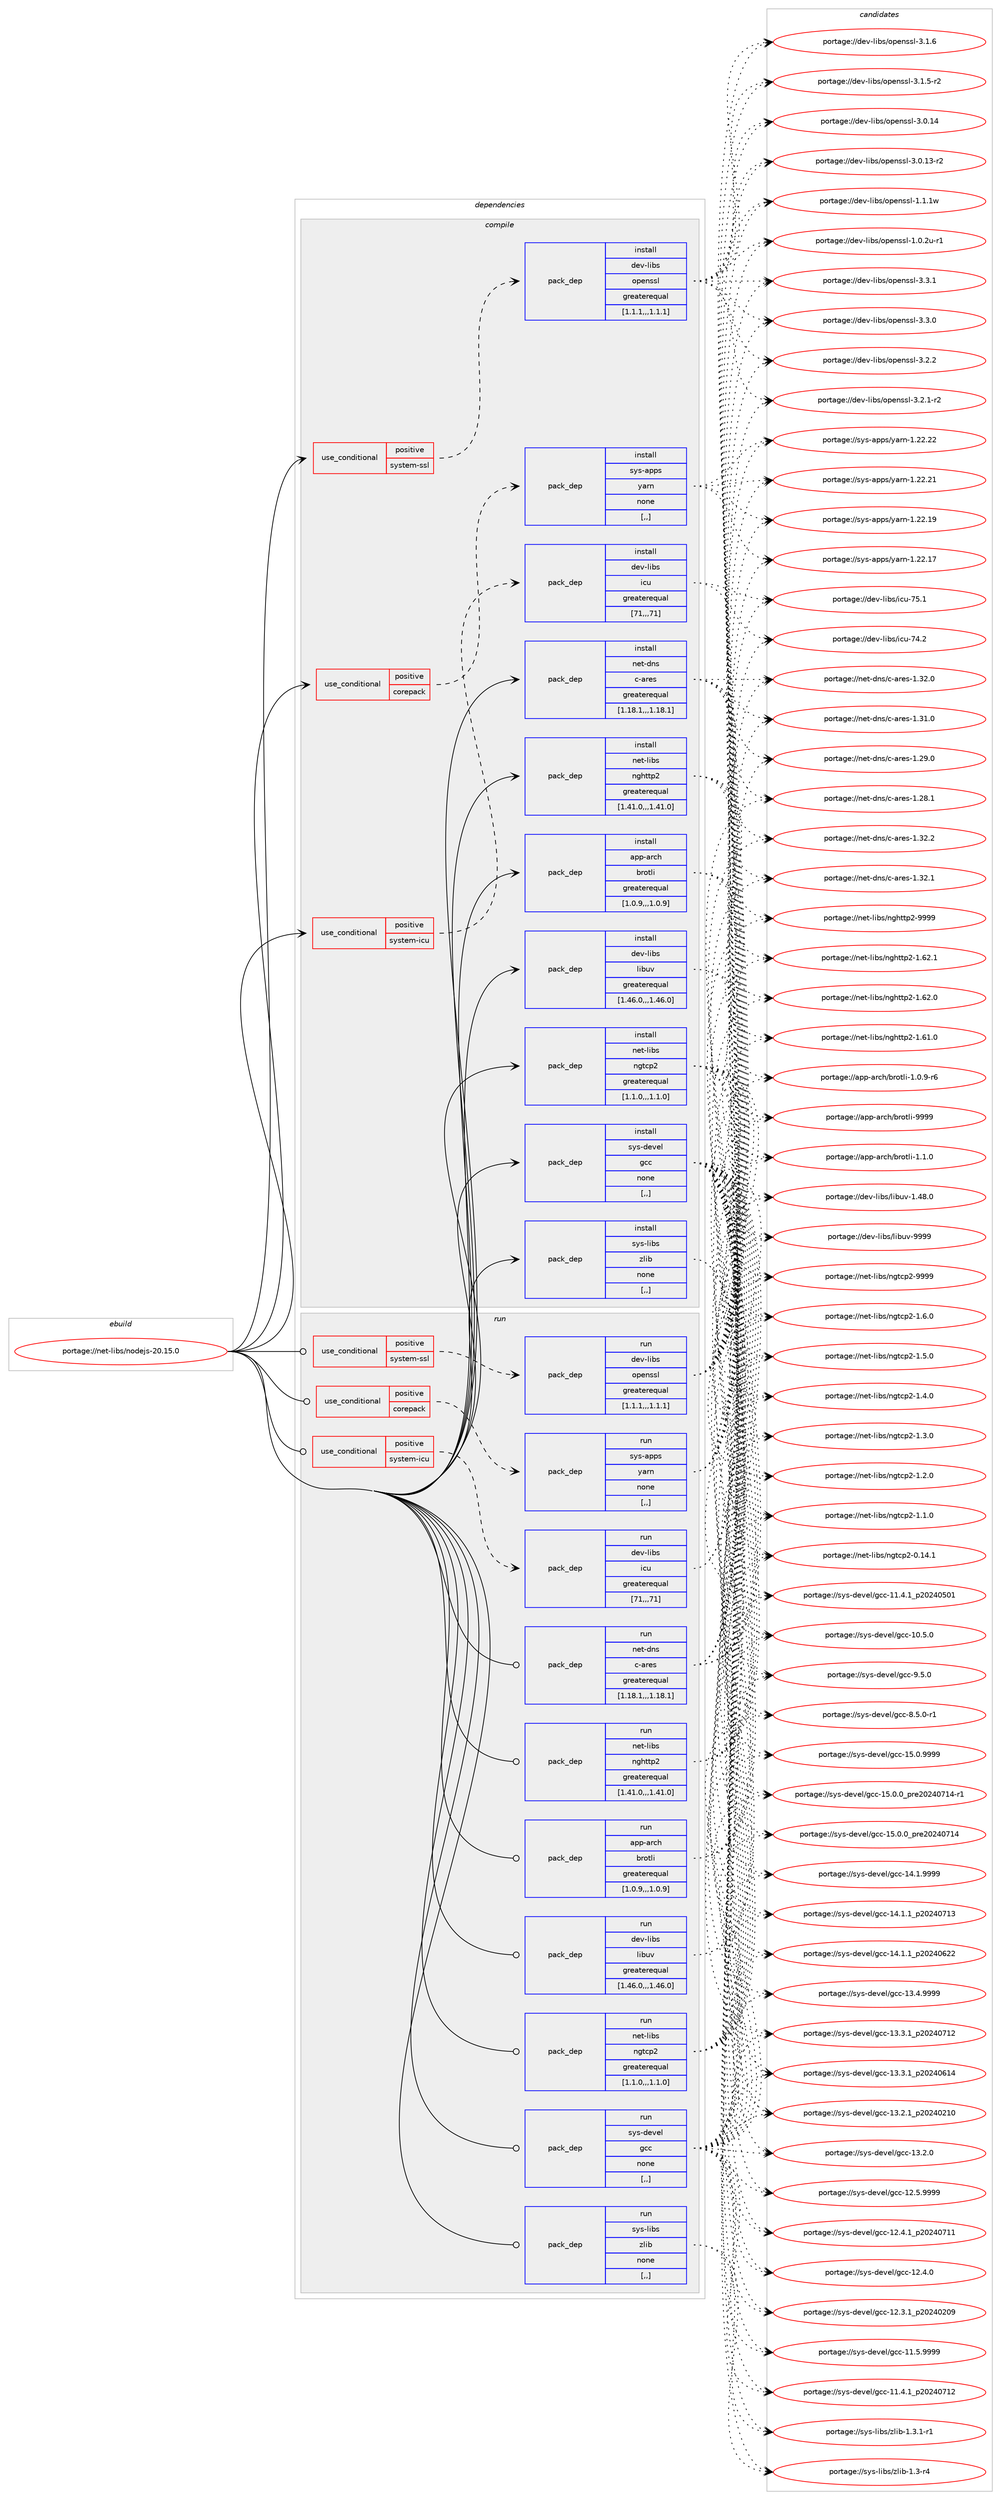 digraph prolog {

# *************
# Graph options
# *************

newrank=true;
concentrate=true;
compound=true;
graph [rankdir=LR,fontname=Helvetica,fontsize=10,ranksep=1.5];#, ranksep=2.5, nodesep=0.2];
edge  [arrowhead=vee];
node  [fontname=Helvetica,fontsize=10];

# **********
# The ebuild
# **********

subgraph cluster_leftcol {
color=gray;
label=<<i>ebuild</i>>;
id [label="portage://net-libs/nodejs-20.15.0", color=red, width=4, href="../net-libs/nodejs-20.15.0.svg"];
}

# ****************
# The dependencies
# ****************

subgraph cluster_midcol {
color=gray;
label=<<i>dependencies</i>>;
subgraph cluster_compile {
fillcolor="#eeeeee";
style=filled;
label=<<i>compile</i>>;
subgraph cond93928 {
dependency359744 [label=<<TABLE BORDER="0" CELLBORDER="1" CELLSPACING="0" CELLPADDING="4"><TR><TD ROWSPAN="3" CELLPADDING="10">use_conditional</TD></TR><TR><TD>positive</TD></TR><TR><TD>corepack</TD></TR></TABLE>>, shape=none, color=red];
subgraph pack263141 {
dependency359745 [label=<<TABLE BORDER="0" CELLBORDER="1" CELLSPACING="0" CELLPADDING="4" WIDTH="220"><TR><TD ROWSPAN="6" CELLPADDING="30">pack_dep</TD></TR><TR><TD WIDTH="110">install</TD></TR><TR><TD>sys-apps</TD></TR><TR><TD>yarn</TD></TR><TR><TD>none</TD></TR><TR><TD>[,,]</TD></TR></TABLE>>, shape=none, color=blue];
}
dependency359744:e -> dependency359745:w [weight=20,style="dashed",arrowhead="vee"];
}
id:e -> dependency359744:w [weight=20,style="solid",arrowhead="vee"];
subgraph cond93929 {
dependency359746 [label=<<TABLE BORDER="0" CELLBORDER="1" CELLSPACING="0" CELLPADDING="4"><TR><TD ROWSPAN="3" CELLPADDING="10">use_conditional</TD></TR><TR><TD>positive</TD></TR><TR><TD>system-icu</TD></TR></TABLE>>, shape=none, color=red];
subgraph pack263142 {
dependency359747 [label=<<TABLE BORDER="0" CELLBORDER="1" CELLSPACING="0" CELLPADDING="4" WIDTH="220"><TR><TD ROWSPAN="6" CELLPADDING="30">pack_dep</TD></TR><TR><TD WIDTH="110">install</TD></TR><TR><TD>dev-libs</TD></TR><TR><TD>icu</TD></TR><TR><TD>greaterequal</TD></TR><TR><TD>[71,,,71]</TD></TR></TABLE>>, shape=none, color=blue];
}
dependency359746:e -> dependency359747:w [weight=20,style="dashed",arrowhead="vee"];
}
id:e -> dependency359746:w [weight=20,style="solid",arrowhead="vee"];
subgraph cond93930 {
dependency359748 [label=<<TABLE BORDER="0" CELLBORDER="1" CELLSPACING="0" CELLPADDING="4"><TR><TD ROWSPAN="3" CELLPADDING="10">use_conditional</TD></TR><TR><TD>positive</TD></TR><TR><TD>system-ssl</TD></TR></TABLE>>, shape=none, color=red];
subgraph pack263143 {
dependency359749 [label=<<TABLE BORDER="0" CELLBORDER="1" CELLSPACING="0" CELLPADDING="4" WIDTH="220"><TR><TD ROWSPAN="6" CELLPADDING="30">pack_dep</TD></TR><TR><TD WIDTH="110">install</TD></TR><TR><TD>dev-libs</TD></TR><TR><TD>openssl</TD></TR><TR><TD>greaterequal</TD></TR><TR><TD>[1.1.1,,,1.1.1]</TD></TR></TABLE>>, shape=none, color=blue];
}
dependency359748:e -> dependency359749:w [weight=20,style="dashed",arrowhead="vee"];
}
id:e -> dependency359748:w [weight=20,style="solid",arrowhead="vee"];
subgraph pack263144 {
dependency359750 [label=<<TABLE BORDER="0" CELLBORDER="1" CELLSPACING="0" CELLPADDING="4" WIDTH="220"><TR><TD ROWSPAN="6" CELLPADDING="30">pack_dep</TD></TR><TR><TD WIDTH="110">install</TD></TR><TR><TD>app-arch</TD></TR><TR><TD>brotli</TD></TR><TR><TD>greaterequal</TD></TR><TR><TD>[1.0.9,,,1.0.9]</TD></TR></TABLE>>, shape=none, color=blue];
}
id:e -> dependency359750:w [weight=20,style="solid",arrowhead="vee"];
subgraph pack263145 {
dependency359751 [label=<<TABLE BORDER="0" CELLBORDER="1" CELLSPACING="0" CELLPADDING="4" WIDTH="220"><TR><TD ROWSPAN="6" CELLPADDING="30">pack_dep</TD></TR><TR><TD WIDTH="110">install</TD></TR><TR><TD>dev-libs</TD></TR><TR><TD>libuv</TD></TR><TR><TD>greaterequal</TD></TR><TR><TD>[1.46.0,,,1.46.0]</TD></TR></TABLE>>, shape=none, color=blue];
}
id:e -> dependency359751:w [weight=20,style="solid",arrowhead="vee"];
subgraph pack263146 {
dependency359752 [label=<<TABLE BORDER="0" CELLBORDER="1" CELLSPACING="0" CELLPADDING="4" WIDTH="220"><TR><TD ROWSPAN="6" CELLPADDING="30">pack_dep</TD></TR><TR><TD WIDTH="110">install</TD></TR><TR><TD>net-dns</TD></TR><TR><TD>c-ares</TD></TR><TR><TD>greaterequal</TD></TR><TR><TD>[1.18.1,,,1.18.1]</TD></TR></TABLE>>, shape=none, color=blue];
}
id:e -> dependency359752:w [weight=20,style="solid",arrowhead="vee"];
subgraph pack263147 {
dependency359753 [label=<<TABLE BORDER="0" CELLBORDER="1" CELLSPACING="0" CELLPADDING="4" WIDTH="220"><TR><TD ROWSPAN="6" CELLPADDING="30">pack_dep</TD></TR><TR><TD WIDTH="110">install</TD></TR><TR><TD>net-libs</TD></TR><TR><TD>nghttp2</TD></TR><TR><TD>greaterequal</TD></TR><TR><TD>[1.41.0,,,1.41.0]</TD></TR></TABLE>>, shape=none, color=blue];
}
id:e -> dependency359753:w [weight=20,style="solid",arrowhead="vee"];
subgraph pack263148 {
dependency359754 [label=<<TABLE BORDER="0" CELLBORDER="1" CELLSPACING="0" CELLPADDING="4" WIDTH="220"><TR><TD ROWSPAN="6" CELLPADDING="30">pack_dep</TD></TR><TR><TD WIDTH="110">install</TD></TR><TR><TD>net-libs</TD></TR><TR><TD>ngtcp2</TD></TR><TR><TD>greaterequal</TD></TR><TR><TD>[1.1.0,,,1.1.0]</TD></TR></TABLE>>, shape=none, color=blue];
}
id:e -> dependency359754:w [weight=20,style="solid",arrowhead="vee"];
subgraph pack263149 {
dependency359755 [label=<<TABLE BORDER="0" CELLBORDER="1" CELLSPACING="0" CELLPADDING="4" WIDTH="220"><TR><TD ROWSPAN="6" CELLPADDING="30">pack_dep</TD></TR><TR><TD WIDTH="110">install</TD></TR><TR><TD>sys-devel</TD></TR><TR><TD>gcc</TD></TR><TR><TD>none</TD></TR><TR><TD>[,,]</TD></TR></TABLE>>, shape=none, color=blue];
}
id:e -> dependency359755:w [weight=20,style="solid",arrowhead="vee"];
subgraph pack263150 {
dependency359756 [label=<<TABLE BORDER="0" CELLBORDER="1" CELLSPACING="0" CELLPADDING="4" WIDTH="220"><TR><TD ROWSPAN="6" CELLPADDING="30">pack_dep</TD></TR><TR><TD WIDTH="110">install</TD></TR><TR><TD>sys-libs</TD></TR><TR><TD>zlib</TD></TR><TR><TD>none</TD></TR><TR><TD>[,,]</TD></TR></TABLE>>, shape=none, color=blue];
}
id:e -> dependency359756:w [weight=20,style="solid",arrowhead="vee"];
}
subgraph cluster_compileandrun {
fillcolor="#eeeeee";
style=filled;
label=<<i>compile and run</i>>;
}
subgraph cluster_run {
fillcolor="#eeeeee";
style=filled;
label=<<i>run</i>>;
subgraph cond93931 {
dependency359757 [label=<<TABLE BORDER="0" CELLBORDER="1" CELLSPACING="0" CELLPADDING="4"><TR><TD ROWSPAN="3" CELLPADDING="10">use_conditional</TD></TR><TR><TD>positive</TD></TR><TR><TD>corepack</TD></TR></TABLE>>, shape=none, color=red];
subgraph pack263151 {
dependency359758 [label=<<TABLE BORDER="0" CELLBORDER="1" CELLSPACING="0" CELLPADDING="4" WIDTH="220"><TR><TD ROWSPAN="6" CELLPADDING="30">pack_dep</TD></TR><TR><TD WIDTH="110">run</TD></TR><TR><TD>sys-apps</TD></TR><TR><TD>yarn</TD></TR><TR><TD>none</TD></TR><TR><TD>[,,]</TD></TR></TABLE>>, shape=none, color=blue];
}
dependency359757:e -> dependency359758:w [weight=20,style="dashed",arrowhead="vee"];
}
id:e -> dependency359757:w [weight=20,style="solid",arrowhead="odot"];
subgraph cond93932 {
dependency359759 [label=<<TABLE BORDER="0" CELLBORDER="1" CELLSPACING="0" CELLPADDING="4"><TR><TD ROWSPAN="3" CELLPADDING="10">use_conditional</TD></TR><TR><TD>positive</TD></TR><TR><TD>system-icu</TD></TR></TABLE>>, shape=none, color=red];
subgraph pack263152 {
dependency359760 [label=<<TABLE BORDER="0" CELLBORDER="1" CELLSPACING="0" CELLPADDING="4" WIDTH="220"><TR><TD ROWSPAN="6" CELLPADDING="30">pack_dep</TD></TR><TR><TD WIDTH="110">run</TD></TR><TR><TD>dev-libs</TD></TR><TR><TD>icu</TD></TR><TR><TD>greaterequal</TD></TR><TR><TD>[71,,,71]</TD></TR></TABLE>>, shape=none, color=blue];
}
dependency359759:e -> dependency359760:w [weight=20,style="dashed",arrowhead="vee"];
}
id:e -> dependency359759:w [weight=20,style="solid",arrowhead="odot"];
subgraph cond93933 {
dependency359761 [label=<<TABLE BORDER="0" CELLBORDER="1" CELLSPACING="0" CELLPADDING="4"><TR><TD ROWSPAN="3" CELLPADDING="10">use_conditional</TD></TR><TR><TD>positive</TD></TR><TR><TD>system-ssl</TD></TR></TABLE>>, shape=none, color=red];
subgraph pack263153 {
dependency359762 [label=<<TABLE BORDER="0" CELLBORDER="1" CELLSPACING="0" CELLPADDING="4" WIDTH="220"><TR><TD ROWSPAN="6" CELLPADDING="30">pack_dep</TD></TR><TR><TD WIDTH="110">run</TD></TR><TR><TD>dev-libs</TD></TR><TR><TD>openssl</TD></TR><TR><TD>greaterequal</TD></TR><TR><TD>[1.1.1,,,1.1.1]</TD></TR></TABLE>>, shape=none, color=blue];
}
dependency359761:e -> dependency359762:w [weight=20,style="dashed",arrowhead="vee"];
}
id:e -> dependency359761:w [weight=20,style="solid",arrowhead="odot"];
subgraph pack263154 {
dependency359763 [label=<<TABLE BORDER="0" CELLBORDER="1" CELLSPACING="0" CELLPADDING="4" WIDTH="220"><TR><TD ROWSPAN="6" CELLPADDING="30">pack_dep</TD></TR><TR><TD WIDTH="110">run</TD></TR><TR><TD>app-arch</TD></TR><TR><TD>brotli</TD></TR><TR><TD>greaterequal</TD></TR><TR><TD>[1.0.9,,,1.0.9]</TD></TR></TABLE>>, shape=none, color=blue];
}
id:e -> dependency359763:w [weight=20,style="solid",arrowhead="odot"];
subgraph pack263155 {
dependency359764 [label=<<TABLE BORDER="0" CELLBORDER="1" CELLSPACING="0" CELLPADDING="4" WIDTH="220"><TR><TD ROWSPAN="6" CELLPADDING="30">pack_dep</TD></TR><TR><TD WIDTH="110">run</TD></TR><TR><TD>dev-libs</TD></TR><TR><TD>libuv</TD></TR><TR><TD>greaterequal</TD></TR><TR><TD>[1.46.0,,,1.46.0]</TD></TR></TABLE>>, shape=none, color=blue];
}
id:e -> dependency359764:w [weight=20,style="solid",arrowhead="odot"];
subgraph pack263156 {
dependency359765 [label=<<TABLE BORDER="0" CELLBORDER="1" CELLSPACING="0" CELLPADDING="4" WIDTH="220"><TR><TD ROWSPAN="6" CELLPADDING="30">pack_dep</TD></TR><TR><TD WIDTH="110">run</TD></TR><TR><TD>net-dns</TD></TR><TR><TD>c-ares</TD></TR><TR><TD>greaterequal</TD></TR><TR><TD>[1.18.1,,,1.18.1]</TD></TR></TABLE>>, shape=none, color=blue];
}
id:e -> dependency359765:w [weight=20,style="solid",arrowhead="odot"];
subgraph pack263157 {
dependency359766 [label=<<TABLE BORDER="0" CELLBORDER="1" CELLSPACING="0" CELLPADDING="4" WIDTH="220"><TR><TD ROWSPAN="6" CELLPADDING="30">pack_dep</TD></TR><TR><TD WIDTH="110">run</TD></TR><TR><TD>net-libs</TD></TR><TR><TD>nghttp2</TD></TR><TR><TD>greaterequal</TD></TR><TR><TD>[1.41.0,,,1.41.0]</TD></TR></TABLE>>, shape=none, color=blue];
}
id:e -> dependency359766:w [weight=20,style="solid",arrowhead="odot"];
subgraph pack263158 {
dependency359767 [label=<<TABLE BORDER="0" CELLBORDER="1" CELLSPACING="0" CELLPADDING="4" WIDTH="220"><TR><TD ROWSPAN="6" CELLPADDING="30">pack_dep</TD></TR><TR><TD WIDTH="110">run</TD></TR><TR><TD>net-libs</TD></TR><TR><TD>ngtcp2</TD></TR><TR><TD>greaterequal</TD></TR><TR><TD>[1.1.0,,,1.1.0]</TD></TR></TABLE>>, shape=none, color=blue];
}
id:e -> dependency359767:w [weight=20,style="solid",arrowhead="odot"];
subgraph pack263159 {
dependency359768 [label=<<TABLE BORDER="0" CELLBORDER="1" CELLSPACING="0" CELLPADDING="4" WIDTH="220"><TR><TD ROWSPAN="6" CELLPADDING="30">pack_dep</TD></TR><TR><TD WIDTH="110">run</TD></TR><TR><TD>sys-devel</TD></TR><TR><TD>gcc</TD></TR><TR><TD>none</TD></TR><TR><TD>[,,]</TD></TR></TABLE>>, shape=none, color=blue];
}
id:e -> dependency359768:w [weight=20,style="solid",arrowhead="odot"];
subgraph pack263160 {
dependency359769 [label=<<TABLE BORDER="0" CELLBORDER="1" CELLSPACING="0" CELLPADDING="4" WIDTH="220"><TR><TD ROWSPAN="6" CELLPADDING="30">pack_dep</TD></TR><TR><TD WIDTH="110">run</TD></TR><TR><TD>sys-libs</TD></TR><TR><TD>zlib</TD></TR><TR><TD>none</TD></TR><TR><TD>[,,]</TD></TR></TABLE>>, shape=none, color=blue];
}
id:e -> dependency359769:w [weight=20,style="solid",arrowhead="odot"];
}
}

# **************
# The candidates
# **************

subgraph cluster_choices {
rank=same;
color=gray;
label=<<i>candidates</i>>;

subgraph choice263141 {
color=black;
nodesep=1;
choice115121115459711211211547121971141104549465050465050 [label="portage://sys-apps/yarn-1.22.22", color=red, width=4,href="../sys-apps/yarn-1.22.22.svg"];
choice115121115459711211211547121971141104549465050465049 [label="portage://sys-apps/yarn-1.22.21", color=red, width=4,href="../sys-apps/yarn-1.22.21.svg"];
choice115121115459711211211547121971141104549465050464957 [label="portage://sys-apps/yarn-1.22.19", color=red, width=4,href="../sys-apps/yarn-1.22.19.svg"];
choice115121115459711211211547121971141104549465050464955 [label="portage://sys-apps/yarn-1.22.17", color=red, width=4,href="../sys-apps/yarn-1.22.17.svg"];
dependency359745:e -> choice115121115459711211211547121971141104549465050465050:w [style=dotted,weight="100"];
dependency359745:e -> choice115121115459711211211547121971141104549465050465049:w [style=dotted,weight="100"];
dependency359745:e -> choice115121115459711211211547121971141104549465050464957:w [style=dotted,weight="100"];
dependency359745:e -> choice115121115459711211211547121971141104549465050464955:w [style=dotted,weight="100"];
}
subgraph choice263142 {
color=black;
nodesep=1;
choice100101118451081059811547105991174555534649 [label="portage://dev-libs/icu-75.1", color=red, width=4,href="../dev-libs/icu-75.1.svg"];
choice100101118451081059811547105991174555524650 [label="portage://dev-libs/icu-74.2", color=red, width=4,href="../dev-libs/icu-74.2.svg"];
dependency359747:e -> choice100101118451081059811547105991174555534649:w [style=dotted,weight="100"];
dependency359747:e -> choice100101118451081059811547105991174555524650:w [style=dotted,weight="100"];
}
subgraph choice263143 {
color=black;
nodesep=1;
choice100101118451081059811547111112101110115115108455146514649 [label="portage://dev-libs/openssl-3.3.1", color=red, width=4,href="../dev-libs/openssl-3.3.1.svg"];
choice100101118451081059811547111112101110115115108455146514648 [label="portage://dev-libs/openssl-3.3.0", color=red, width=4,href="../dev-libs/openssl-3.3.0.svg"];
choice100101118451081059811547111112101110115115108455146504650 [label="portage://dev-libs/openssl-3.2.2", color=red, width=4,href="../dev-libs/openssl-3.2.2.svg"];
choice1001011184510810598115471111121011101151151084551465046494511450 [label="portage://dev-libs/openssl-3.2.1-r2", color=red, width=4,href="../dev-libs/openssl-3.2.1-r2.svg"];
choice100101118451081059811547111112101110115115108455146494654 [label="portage://dev-libs/openssl-3.1.6", color=red, width=4,href="../dev-libs/openssl-3.1.6.svg"];
choice1001011184510810598115471111121011101151151084551464946534511450 [label="portage://dev-libs/openssl-3.1.5-r2", color=red, width=4,href="../dev-libs/openssl-3.1.5-r2.svg"];
choice10010111845108105981154711111210111011511510845514648464952 [label="portage://dev-libs/openssl-3.0.14", color=red, width=4,href="../dev-libs/openssl-3.0.14.svg"];
choice100101118451081059811547111112101110115115108455146484649514511450 [label="portage://dev-libs/openssl-3.0.13-r2", color=red, width=4,href="../dev-libs/openssl-3.0.13-r2.svg"];
choice100101118451081059811547111112101110115115108454946494649119 [label="portage://dev-libs/openssl-1.1.1w", color=red, width=4,href="../dev-libs/openssl-1.1.1w.svg"];
choice1001011184510810598115471111121011101151151084549464846501174511449 [label="portage://dev-libs/openssl-1.0.2u-r1", color=red, width=4,href="../dev-libs/openssl-1.0.2u-r1.svg"];
dependency359749:e -> choice100101118451081059811547111112101110115115108455146514649:w [style=dotted,weight="100"];
dependency359749:e -> choice100101118451081059811547111112101110115115108455146514648:w [style=dotted,weight="100"];
dependency359749:e -> choice100101118451081059811547111112101110115115108455146504650:w [style=dotted,weight="100"];
dependency359749:e -> choice1001011184510810598115471111121011101151151084551465046494511450:w [style=dotted,weight="100"];
dependency359749:e -> choice100101118451081059811547111112101110115115108455146494654:w [style=dotted,weight="100"];
dependency359749:e -> choice1001011184510810598115471111121011101151151084551464946534511450:w [style=dotted,weight="100"];
dependency359749:e -> choice10010111845108105981154711111210111011511510845514648464952:w [style=dotted,weight="100"];
dependency359749:e -> choice100101118451081059811547111112101110115115108455146484649514511450:w [style=dotted,weight="100"];
dependency359749:e -> choice100101118451081059811547111112101110115115108454946494649119:w [style=dotted,weight="100"];
dependency359749:e -> choice1001011184510810598115471111121011101151151084549464846501174511449:w [style=dotted,weight="100"];
}
subgraph choice263144 {
color=black;
nodesep=1;
choice9711211245971149910447981141111161081054557575757 [label="portage://app-arch/brotli-9999", color=red, width=4,href="../app-arch/brotli-9999.svg"];
choice971121124597114991044798114111116108105454946494648 [label="portage://app-arch/brotli-1.1.0", color=red, width=4,href="../app-arch/brotli-1.1.0.svg"];
choice9711211245971149910447981141111161081054549464846574511454 [label="portage://app-arch/brotli-1.0.9-r6", color=red, width=4,href="../app-arch/brotli-1.0.9-r6.svg"];
dependency359750:e -> choice9711211245971149910447981141111161081054557575757:w [style=dotted,weight="100"];
dependency359750:e -> choice971121124597114991044798114111116108105454946494648:w [style=dotted,weight="100"];
dependency359750:e -> choice9711211245971149910447981141111161081054549464846574511454:w [style=dotted,weight="100"];
}
subgraph choice263145 {
color=black;
nodesep=1;
choice100101118451081059811547108105981171184557575757 [label="portage://dev-libs/libuv-9999", color=red, width=4,href="../dev-libs/libuv-9999.svg"];
choice1001011184510810598115471081059811711845494652564648 [label="portage://dev-libs/libuv-1.48.0", color=red, width=4,href="../dev-libs/libuv-1.48.0.svg"];
dependency359751:e -> choice100101118451081059811547108105981171184557575757:w [style=dotted,weight="100"];
dependency359751:e -> choice1001011184510810598115471081059811711845494652564648:w [style=dotted,weight="100"];
}
subgraph choice263146 {
color=black;
nodesep=1;
choice110101116451001101154799459711410111545494651504650 [label="portage://net-dns/c-ares-1.32.2", color=red, width=4,href="../net-dns/c-ares-1.32.2.svg"];
choice110101116451001101154799459711410111545494651504649 [label="portage://net-dns/c-ares-1.32.1", color=red, width=4,href="../net-dns/c-ares-1.32.1.svg"];
choice110101116451001101154799459711410111545494651504648 [label="portage://net-dns/c-ares-1.32.0", color=red, width=4,href="../net-dns/c-ares-1.32.0.svg"];
choice110101116451001101154799459711410111545494651494648 [label="portage://net-dns/c-ares-1.31.0", color=red, width=4,href="../net-dns/c-ares-1.31.0.svg"];
choice110101116451001101154799459711410111545494650574648 [label="portage://net-dns/c-ares-1.29.0", color=red, width=4,href="../net-dns/c-ares-1.29.0.svg"];
choice110101116451001101154799459711410111545494650564649 [label="portage://net-dns/c-ares-1.28.1", color=red, width=4,href="../net-dns/c-ares-1.28.1.svg"];
dependency359752:e -> choice110101116451001101154799459711410111545494651504650:w [style=dotted,weight="100"];
dependency359752:e -> choice110101116451001101154799459711410111545494651504649:w [style=dotted,weight="100"];
dependency359752:e -> choice110101116451001101154799459711410111545494651504648:w [style=dotted,weight="100"];
dependency359752:e -> choice110101116451001101154799459711410111545494651494648:w [style=dotted,weight="100"];
dependency359752:e -> choice110101116451001101154799459711410111545494650574648:w [style=dotted,weight="100"];
dependency359752:e -> choice110101116451001101154799459711410111545494650564649:w [style=dotted,weight="100"];
}
subgraph choice263147 {
color=black;
nodesep=1;
choice110101116451081059811547110103104116116112504557575757 [label="portage://net-libs/nghttp2-9999", color=red, width=4,href="../net-libs/nghttp2-9999.svg"];
choice1101011164510810598115471101031041161161125045494654504649 [label="portage://net-libs/nghttp2-1.62.1", color=red, width=4,href="../net-libs/nghttp2-1.62.1.svg"];
choice1101011164510810598115471101031041161161125045494654504648 [label="portage://net-libs/nghttp2-1.62.0", color=red, width=4,href="../net-libs/nghttp2-1.62.0.svg"];
choice1101011164510810598115471101031041161161125045494654494648 [label="portage://net-libs/nghttp2-1.61.0", color=red, width=4,href="../net-libs/nghttp2-1.61.0.svg"];
dependency359753:e -> choice110101116451081059811547110103104116116112504557575757:w [style=dotted,weight="100"];
dependency359753:e -> choice1101011164510810598115471101031041161161125045494654504649:w [style=dotted,weight="100"];
dependency359753:e -> choice1101011164510810598115471101031041161161125045494654504648:w [style=dotted,weight="100"];
dependency359753:e -> choice1101011164510810598115471101031041161161125045494654494648:w [style=dotted,weight="100"];
}
subgraph choice263148 {
color=black;
nodesep=1;
choice11010111645108105981154711010311699112504557575757 [label="portage://net-libs/ngtcp2-9999", color=red, width=4,href="../net-libs/ngtcp2-9999.svg"];
choice1101011164510810598115471101031169911250454946544648 [label="portage://net-libs/ngtcp2-1.6.0", color=red, width=4,href="../net-libs/ngtcp2-1.6.0.svg"];
choice1101011164510810598115471101031169911250454946534648 [label="portage://net-libs/ngtcp2-1.5.0", color=red, width=4,href="../net-libs/ngtcp2-1.5.0.svg"];
choice1101011164510810598115471101031169911250454946524648 [label="portage://net-libs/ngtcp2-1.4.0", color=red, width=4,href="../net-libs/ngtcp2-1.4.0.svg"];
choice1101011164510810598115471101031169911250454946514648 [label="portage://net-libs/ngtcp2-1.3.0", color=red, width=4,href="../net-libs/ngtcp2-1.3.0.svg"];
choice1101011164510810598115471101031169911250454946504648 [label="portage://net-libs/ngtcp2-1.2.0", color=red, width=4,href="../net-libs/ngtcp2-1.2.0.svg"];
choice1101011164510810598115471101031169911250454946494648 [label="portage://net-libs/ngtcp2-1.1.0", color=red, width=4,href="../net-libs/ngtcp2-1.1.0.svg"];
choice110101116451081059811547110103116991125045484649524649 [label="portage://net-libs/ngtcp2-0.14.1", color=red, width=4,href="../net-libs/ngtcp2-0.14.1.svg"];
dependency359754:e -> choice11010111645108105981154711010311699112504557575757:w [style=dotted,weight="100"];
dependency359754:e -> choice1101011164510810598115471101031169911250454946544648:w [style=dotted,weight="100"];
dependency359754:e -> choice1101011164510810598115471101031169911250454946534648:w [style=dotted,weight="100"];
dependency359754:e -> choice1101011164510810598115471101031169911250454946524648:w [style=dotted,weight="100"];
dependency359754:e -> choice1101011164510810598115471101031169911250454946514648:w [style=dotted,weight="100"];
dependency359754:e -> choice1101011164510810598115471101031169911250454946504648:w [style=dotted,weight="100"];
dependency359754:e -> choice1101011164510810598115471101031169911250454946494648:w [style=dotted,weight="100"];
dependency359754:e -> choice110101116451081059811547110103116991125045484649524649:w [style=dotted,weight="100"];
}
subgraph choice263149 {
color=black;
nodesep=1;
choice1151211154510010111810110847103999945495346484657575757 [label="portage://sys-devel/gcc-15.0.9999", color=red, width=4,href="../sys-devel/gcc-15.0.9999.svg"];
choice11512111545100101118101108471039999454953464846489511211410150485052485549524511449 [label="portage://sys-devel/gcc-15.0.0_pre20240714-r1", color=red, width=4,href="../sys-devel/gcc-15.0.0_pre20240714-r1.svg"];
choice1151211154510010111810110847103999945495346484648951121141015048505248554952 [label="portage://sys-devel/gcc-15.0.0_pre20240714", color=red, width=4,href="../sys-devel/gcc-15.0.0_pre20240714.svg"];
choice1151211154510010111810110847103999945495246494657575757 [label="portage://sys-devel/gcc-14.1.9999", color=red, width=4,href="../sys-devel/gcc-14.1.9999.svg"];
choice1151211154510010111810110847103999945495246494649951125048505248554951 [label="portage://sys-devel/gcc-14.1.1_p20240713", color=red, width=4,href="../sys-devel/gcc-14.1.1_p20240713.svg"];
choice1151211154510010111810110847103999945495246494649951125048505248545050 [label="portage://sys-devel/gcc-14.1.1_p20240622", color=red, width=4,href="../sys-devel/gcc-14.1.1_p20240622.svg"];
choice1151211154510010111810110847103999945495146524657575757 [label="portage://sys-devel/gcc-13.4.9999", color=red, width=4,href="../sys-devel/gcc-13.4.9999.svg"];
choice1151211154510010111810110847103999945495146514649951125048505248554950 [label="portage://sys-devel/gcc-13.3.1_p20240712", color=red, width=4,href="../sys-devel/gcc-13.3.1_p20240712.svg"];
choice1151211154510010111810110847103999945495146514649951125048505248544952 [label="portage://sys-devel/gcc-13.3.1_p20240614", color=red, width=4,href="../sys-devel/gcc-13.3.1_p20240614.svg"];
choice1151211154510010111810110847103999945495146504649951125048505248504948 [label="portage://sys-devel/gcc-13.2.1_p20240210", color=red, width=4,href="../sys-devel/gcc-13.2.1_p20240210.svg"];
choice1151211154510010111810110847103999945495146504648 [label="portage://sys-devel/gcc-13.2.0", color=red, width=4,href="../sys-devel/gcc-13.2.0.svg"];
choice1151211154510010111810110847103999945495046534657575757 [label="portage://sys-devel/gcc-12.5.9999", color=red, width=4,href="../sys-devel/gcc-12.5.9999.svg"];
choice1151211154510010111810110847103999945495046524649951125048505248554949 [label="portage://sys-devel/gcc-12.4.1_p20240711", color=red, width=4,href="../sys-devel/gcc-12.4.1_p20240711.svg"];
choice1151211154510010111810110847103999945495046524648 [label="portage://sys-devel/gcc-12.4.0", color=red, width=4,href="../sys-devel/gcc-12.4.0.svg"];
choice1151211154510010111810110847103999945495046514649951125048505248504857 [label="portage://sys-devel/gcc-12.3.1_p20240209", color=red, width=4,href="../sys-devel/gcc-12.3.1_p20240209.svg"];
choice1151211154510010111810110847103999945494946534657575757 [label="portage://sys-devel/gcc-11.5.9999", color=red, width=4,href="../sys-devel/gcc-11.5.9999.svg"];
choice1151211154510010111810110847103999945494946524649951125048505248554950 [label="portage://sys-devel/gcc-11.4.1_p20240712", color=red, width=4,href="../sys-devel/gcc-11.4.1_p20240712.svg"];
choice1151211154510010111810110847103999945494946524649951125048505248534849 [label="portage://sys-devel/gcc-11.4.1_p20240501", color=red, width=4,href="../sys-devel/gcc-11.4.1_p20240501.svg"];
choice1151211154510010111810110847103999945494846534648 [label="portage://sys-devel/gcc-10.5.0", color=red, width=4,href="../sys-devel/gcc-10.5.0.svg"];
choice11512111545100101118101108471039999455746534648 [label="portage://sys-devel/gcc-9.5.0", color=red, width=4,href="../sys-devel/gcc-9.5.0.svg"];
choice115121115451001011181011084710399994556465346484511449 [label="portage://sys-devel/gcc-8.5.0-r1", color=red, width=4,href="../sys-devel/gcc-8.5.0-r1.svg"];
dependency359755:e -> choice1151211154510010111810110847103999945495346484657575757:w [style=dotted,weight="100"];
dependency359755:e -> choice11512111545100101118101108471039999454953464846489511211410150485052485549524511449:w [style=dotted,weight="100"];
dependency359755:e -> choice1151211154510010111810110847103999945495346484648951121141015048505248554952:w [style=dotted,weight="100"];
dependency359755:e -> choice1151211154510010111810110847103999945495246494657575757:w [style=dotted,weight="100"];
dependency359755:e -> choice1151211154510010111810110847103999945495246494649951125048505248554951:w [style=dotted,weight="100"];
dependency359755:e -> choice1151211154510010111810110847103999945495246494649951125048505248545050:w [style=dotted,weight="100"];
dependency359755:e -> choice1151211154510010111810110847103999945495146524657575757:w [style=dotted,weight="100"];
dependency359755:e -> choice1151211154510010111810110847103999945495146514649951125048505248554950:w [style=dotted,weight="100"];
dependency359755:e -> choice1151211154510010111810110847103999945495146514649951125048505248544952:w [style=dotted,weight="100"];
dependency359755:e -> choice1151211154510010111810110847103999945495146504649951125048505248504948:w [style=dotted,weight="100"];
dependency359755:e -> choice1151211154510010111810110847103999945495146504648:w [style=dotted,weight="100"];
dependency359755:e -> choice1151211154510010111810110847103999945495046534657575757:w [style=dotted,weight="100"];
dependency359755:e -> choice1151211154510010111810110847103999945495046524649951125048505248554949:w [style=dotted,weight="100"];
dependency359755:e -> choice1151211154510010111810110847103999945495046524648:w [style=dotted,weight="100"];
dependency359755:e -> choice1151211154510010111810110847103999945495046514649951125048505248504857:w [style=dotted,weight="100"];
dependency359755:e -> choice1151211154510010111810110847103999945494946534657575757:w [style=dotted,weight="100"];
dependency359755:e -> choice1151211154510010111810110847103999945494946524649951125048505248554950:w [style=dotted,weight="100"];
dependency359755:e -> choice1151211154510010111810110847103999945494946524649951125048505248534849:w [style=dotted,weight="100"];
dependency359755:e -> choice1151211154510010111810110847103999945494846534648:w [style=dotted,weight="100"];
dependency359755:e -> choice11512111545100101118101108471039999455746534648:w [style=dotted,weight="100"];
dependency359755:e -> choice115121115451001011181011084710399994556465346484511449:w [style=dotted,weight="100"];
}
subgraph choice263150 {
color=black;
nodesep=1;
choice115121115451081059811547122108105984549465146494511449 [label="portage://sys-libs/zlib-1.3.1-r1", color=red, width=4,href="../sys-libs/zlib-1.3.1-r1.svg"];
choice11512111545108105981154712210810598454946514511452 [label="portage://sys-libs/zlib-1.3-r4", color=red, width=4,href="../sys-libs/zlib-1.3-r4.svg"];
dependency359756:e -> choice115121115451081059811547122108105984549465146494511449:w [style=dotted,weight="100"];
dependency359756:e -> choice11512111545108105981154712210810598454946514511452:w [style=dotted,weight="100"];
}
subgraph choice263151 {
color=black;
nodesep=1;
choice115121115459711211211547121971141104549465050465050 [label="portage://sys-apps/yarn-1.22.22", color=red, width=4,href="../sys-apps/yarn-1.22.22.svg"];
choice115121115459711211211547121971141104549465050465049 [label="portage://sys-apps/yarn-1.22.21", color=red, width=4,href="../sys-apps/yarn-1.22.21.svg"];
choice115121115459711211211547121971141104549465050464957 [label="portage://sys-apps/yarn-1.22.19", color=red, width=4,href="../sys-apps/yarn-1.22.19.svg"];
choice115121115459711211211547121971141104549465050464955 [label="portage://sys-apps/yarn-1.22.17", color=red, width=4,href="../sys-apps/yarn-1.22.17.svg"];
dependency359758:e -> choice115121115459711211211547121971141104549465050465050:w [style=dotted,weight="100"];
dependency359758:e -> choice115121115459711211211547121971141104549465050465049:w [style=dotted,weight="100"];
dependency359758:e -> choice115121115459711211211547121971141104549465050464957:w [style=dotted,weight="100"];
dependency359758:e -> choice115121115459711211211547121971141104549465050464955:w [style=dotted,weight="100"];
}
subgraph choice263152 {
color=black;
nodesep=1;
choice100101118451081059811547105991174555534649 [label="portage://dev-libs/icu-75.1", color=red, width=4,href="../dev-libs/icu-75.1.svg"];
choice100101118451081059811547105991174555524650 [label="portage://dev-libs/icu-74.2", color=red, width=4,href="../dev-libs/icu-74.2.svg"];
dependency359760:e -> choice100101118451081059811547105991174555534649:w [style=dotted,weight="100"];
dependency359760:e -> choice100101118451081059811547105991174555524650:w [style=dotted,weight="100"];
}
subgraph choice263153 {
color=black;
nodesep=1;
choice100101118451081059811547111112101110115115108455146514649 [label="portage://dev-libs/openssl-3.3.1", color=red, width=4,href="../dev-libs/openssl-3.3.1.svg"];
choice100101118451081059811547111112101110115115108455146514648 [label="portage://dev-libs/openssl-3.3.0", color=red, width=4,href="../dev-libs/openssl-3.3.0.svg"];
choice100101118451081059811547111112101110115115108455146504650 [label="portage://dev-libs/openssl-3.2.2", color=red, width=4,href="../dev-libs/openssl-3.2.2.svg"];
choice1001011184510810598115471111121011101151151084551465046494511450 [label="portage://dev-libs/openssl-3.2.1-r2", color=red, width=4,href="../dev-libs/openssl-3.2.1-r2.svg"];
choice100101118451081059811547111112101110115115108455146494654 [label="portage://dev-libs/openssl-3.1.6", color=red, width=4,href="../dev-libs/openssl-3.1.6.svg"];
choice1001011184510810598115471111121011101151151084551464946534511450 [label="portage://dev-libs/openssl-3.1.5-r2", color=red, width=4,href="../dev-libs/openssl-3.1.5-r2.svg"];
choice10010111845108105981154711111210111011511510845514648464952 [label="portage://dev-libs/openssl-3.0.14", color=red, width=4,href="../dev-libs/openssl-3.0.14.svg"];
choice100101118451081059811547111112101110115115108455146484649514511450 [label="portage://dev-libs/openssl-3.0.13-r2", color=red, width=4,href="../dev-libs/openssl-3.0.13-r2.svg"];
choice100101118451081059811547111112101110115115108454946494649119 [label="portage://dev-libs/openssl-1.1.1w", color=red, width=4,href="../dev-libs/openssl-1.1.1w.svg"];
choice1001011184510810598115471111121011101151151084549464846501174511449 [label="portage://dev-libs/openssl-1.0.2u-r1", color=red, width=4,href="../dev-libs/openssl-1.0.2u-r1.svg"];
dependency359762:e -> choice100101118451081059811547111112101110115115108455146514649:w [style=dotted,weight="100"];
dependency359762:e -> choice100101118451081059811547111112101110115115108455146514648:w [style=dotted,weight="100"];
dependency359762:e -> choice100101118451081059811547111112101110115115108455146504650:w [style=dotted,weight="100"];
dependency359762:e -> choice1001011184510810598115471111121011101151151084551465046494511450:w [style=dotted,weight="100"];
dependency359762:e -> choice100101118451081059811547111112101110115115108455146494654:w [style=dotted,weight="100"];
dependency359762:e -> choice1001011184510810598115471111121011101151151084551464946534511450:w [style=dotted,weight="100"];
dependency359762:e -> choice10010111845108105981154711111210111011511510845514648464952:w [style=dotted,weight="100"];
dependency359762:e -> choice100101118451081059811547111112101110115115108455146484649514511450:w [style=dotted,weight="100"];
dependency359762:e -> choice100101118451081059811547111112101110115115108454946494649119:w [style=dotted,weight="100"];
dependency359762:e -> choice1001011184510810598115471111121011101151151084549464846501174511449:w [style=dotted,weight="100"];
}
subgraph choice263154 {
color=black;
nodesep=1;
choice9711211245971149910447981141111161081054557575757 [label="portage://app-arch/brotli-9999", color=red, width=4,href="../app-arch/brotli-9999.svg"];
choice971121124597114991044798114111116108105454946494648 [label="portage://app-arch/brotli-1.1.0", color=red, width=4,href="../app-arch/brotli-1.1.0.svg"];
choice9711211245971149910447981141111161081054549464846574511454 [label="portage://app-arch/brotli-1.0.9-r6", color=red, width=4,href="../app-arch/brotli-1.0.9-r6.svg"];
dependency359763:e -> choice9711211245971149910447981141111161081054557575757:w [style=dotted,weight="100"];
dependency359763:e -> choice971121124597114991044798114111116108105454946494648:w [style=dotted,weight="100"];
dependency359763:e -> choice9711211245971149910447981141111161081054549464846574511454:w [style=dotted,weight="100"];
}
subgraph choice263155 {
color=black;
nodesep=1;
choice100101118451081059811547108105981171184557575757 [label="portage://dev-libs/libuv-9999", color=red, width=4,href="../dev-libs/libuv-9999.svg"];
choice1001011184510810598115471081059811711845494652564648 [label="portage://dev-libs/libuv-1.48.0", color=red, width=4,href="../dev-libs/libuv-1.48.0.svg"];
dependency359764:e -> choice100101118451081059811547108105981171184557575757:w [style=dotted,weight="100"];
dependency359764:e -> choice1001011184510810598115471081059811711845494652564648:w [style=dotted,weight="100"];
}
subgraph choice263156 {
color=black;
nodesep=1;
choice110101116451001101154799459711410111545494651504650 [label="portage://net-dns/c-ares-1.32.2", color=red, width=4,href="../net-dns/c-ares-1.32.2.svg"];
choice110101116451001101154799459711410111545494651504649 [label="portage://net-dns/c-ares-1.32.1", color=red, width=4,href="../net-dns/c-ares-1.32.1.svg"];
choice110101116451001101154799459711410111545494651504648 [label="portage://net-dns/c-ares-1.32.0", color=red, width=4,href="../net-dns/c-ares-1.32.0.svg"];
choice110101116451001101154799459711410111545494651494648 [label="portage://net-dns/c-ares-1.31.0", color=red, width=4,href="../net-dns/c-ares-1.31.0.svg"];
choice110101116451001101154799459711410111545494650574648 [label="portage://net-dns/c-ares-1.29.0", color=red, width=4,href="../net-dns/c-ares-1.29.0.svg"];
choice110101116451001101154799459711410111545494650564649 [label="portage://net-dns/c-ares-1.28.1", color=red, width=4,href="../net-dns/c-ares-1.28.1.svg"];
dependency359765:e -> choice110101116451001101154799459711410111545494651504650:w [style=dotted,weight="100"];
dependency359765:e -> choice110101116451001101154799459711410111545494651504649:w [style=dotted,weight="100"];
dependency359765:e -> choice110101116451001101154799459711410111545494651504648:w [style=dotted,weight="100"];
dependency359765:e -> choice110101116451001101154799459711410111545494651494648:w [style=dotted,weight="100"];
dependency359765:e -> choice110101116451001101154799459711410111545494650574648:w [style=dotted,weight="100"];
dependency359765:e -> choice110101116451001101154799459711410111545494650564649:w [style=dotted,weight="100"];
}
subgraph choice263157 {
color=black;
nodesep=1;
choice110101116451081059811547110103104116116112504557575757 [label="portage://net-libs/nghttp2-9999", color=red, width=4,href="../net-libs/nghttp2-9999.svg"];
choice1101011164510810598115471101031041161161125045494654504649 [label="portage://net-libs/nghttp2-1.62.1", color=red, width=4,href="../net-libs/nghttp2-1.62.1.svg"];
choice1101011164510810598115471101031041161161125045494654504648 [label="portage://net-libs/nghttp2-1.62.0", color=red, width=4,href="../net-libs/nghttp2-1.62.0.svg"];
choice1101011164510810598115471101031041161161125045494654494648 [label="portage://net-libs/nghttp2-1.61.0", color=red, width=4,href="../net-libs/nghttp2-1.61.0.svg"];
dependency359766:e -> choice110101116451081059811547110103104116116112504557575757:w [style=dotted,weight="100"];
dependency359766:e -> choice1101011164510810598115471101031041161161125045494654504649:w [style=dotted,weight="100"];
dependency359766:e -> choice1101011164510810598115471101031041161161125045494654504648:w [style=dotted,weight="100"];
dependency359766:e -> choice1101011164510810598115471101031041161161125045494654494648:w [style=dotted,weight="100"];
}
subgraph choice263158 {
color=black;
nodesep=1;
choice11010111645108105981154711010311699112504557575757 [label="portage://net-libs/ngtcp2-9999", color=red, width=4,href="../net-libs/ngtcp2-9999.svg"];
choice1101011164510810598115471101031169911250454946544648 [label="portage://net-libs/ngtcp2-1.6.0", color=red, width=4,href="../net-libs/ngtcp2-1.6.0.svg"];
choice1101011164510810598115471101031169911250454946534648 [label="portage://net-libs/ngtcp2-1.5.0", color=red, width=4,href="../net-libs/ngtcp2-1.5.0.svg"];
choice1101011164510810598115471101031169911250454946524648 [label="portage://net-libs/ngtcp2-1.4.0", color=red, width=4,href="../net-libs/ngtcp2-1.4.0.svg"];
choice1101011164510810598115471101031169911250454946514648 [label="portage://net-libs/ngtcp2-1.3.0", color=red, width=4,href="../net-libs/ngtcp2-1.3.0.svg"];
choice1101011164510810598115471101031169911250454946504648 [label="portage://net-libs/ngtcp2-1.2.0", color=red, width=4,href="../net-libs/ngtcp2-1.2.0.svg"];
choice1101011164510810598115471101031169911250454946494648 [label="portage://net-libs/ngtcp2-1.1.0", color=red, width=4,href="../net-libs/ngtcp2-1.1.0.svg"];
choice110101116451081059811547110103116991125045484649524649 [label="portage://net-libs/ngtcp2-0.14.1", color=red, width=4,href="../net-libs/ngtcp2-0.14.1.svg"];
dependency359767:e -> choice11010111645108105981154711010311699112504557575757:w [style=dotted,weight="100"];
dependency359767:e -> choice1101011164510810598115471101031169911250454946544648:w [style=dotted,weight="100"];
dependency359767:e -> choice1101011164510810598115471101031169911250454946534648:w [style=dotted,weight="100"];
dependency359767:e -> choice1101011164510810598115471101031169911250454946524648:w [style=dotted,weight="100"];
dependency359767:e -> choice1101011164510810598115471101031169911250454946514648:w [style=dotted,weight="100"];
dependency359767:e -> choice1101011164510810598115471101031169911250454946504648:w [style=dotted,weight="100"];
dependency359767:e -> choice1101011164510810598115471101031169911250454946494648:w [style=dotted,weight="100"];
dependency359767:e -> choice110101116451081059811547110103116991125045484649524649:w [style=dotted,weight="100"];
}
subgraph choice263159 {
color=black;
nodesep=1;
choice1151211154510010111810110847103999945495346484657575757 [label="portage://sys-devel/gcc-15.0.9999", color=red, width=4,href="../sys-devel/gcc-15.0.9999.svg"];
choice11512111545100101118101108471039999454953464846489511211410150485052485549524511449 [label="portage://sys-devel/gcc-15.0.0_pre20240714-r1", color=red, width=4,href="../sys-devel/gcc-15.0.0_pre20240714-r1.svg"];
choice1151211154510010111810110847103999945495346484648951121141015048505248554952 [label="portage://sys-devel/gcc-15.0.0_pre20240714", color=red, width=4,href="../sys-devel/gcc-15.0.0_pre20240714.svg"];
choice1151211154510010111810110847103999945495246494657575757 [label="portage://sys-devel/gcc-14.1.9999", color=red, width=4,href="../sys-devel/gcc-14.1.9999.svg"];
choice1151211154510010111810110847103999945495246494649951125048505248554951 [label="portage://sys-devel/gcc-14.1.1_p20240713", color=red, width=4,href="../sys-devel/gcc-14.1.1_p20240713.svg"];
choice1151211154510010111810110847103999945495246494649951125048505248545050 [label="portage://sys-devel/gcc-14.1.1_p20240622", color=red, width=4,href="../sys-devel/gcc-14.1.1_p20240622.svg"];
choice1151211154510010111810110847103999945495146524657575757 [label="portage://sys-devel/gcc-13.4.9999", color=red, width=4,href="../sys-devel/gcc-13.4.9999.svg"];
choice1151211154510010111810110847103999945495146514649951125048505248554950 [label="portage://sys-devel/gcc-13.3.1_p20240712", color=red, width=4,href="../sys-devel/gcc-13.3.1_p20240712.svg"];
choice1151211154510010111810110847103999945495146514649951125048505248544952 [label="portage://sys-devel/gcc-13.3.1_p20240614", color=red, width=4,href="../sys-devel/gcc-13.3.1_p20240614.svg"];
choice1151211154510010111810110847103999945495146504649951125048505248504948 [label="portage://sys-devel/gcc-13.2.1_p20240210", color=red, width=4,href="../sys-devel/gcc-13.2.1_p20240210.svg"];
choice1151211154510010111810110847103999945495146504648 [label="portage://sys-devel/gcc-13.2.0", color=red, width=4,href="../sys-devel/gcc-13.2.0.svg"];
choice1151211154510010111810110847103999945495046534657575757 [label="portage://sys-devel/gcc-12.5.9999", color=red, width=4,href="../sys-devel/gcc-12.5.9999.svg"];
choice1151211154510010111810110847103999945495046524649951125048505248554949 [label="portage://sys-devel/gcc-12.4.1_p20240711", color=red, width=4,href="../sys-devel/gcc-12.4.1_p20240711.svg"];
choice1151211154510010111810110847103999945495046524648 [label="portage://sys-devel/gcc-12.4.0", color=red, width=4,href="../sys-devel/gcc-12.4.0.svg"];
choice1151211154510010111810110847103999945495046514649951125048505248504857 [label="portage://sys-devel/gcc-12.3.1_p20240209", color=red, width=4,href="../sys-devel/gcc-12.3.1_p20240209.svg"];
choice1151211154510010111810110847103999945494946534657575757 [label="portage://sys-devel/gcc-11.5.9999", color=red, width=4,href="../sys-devel/gcc-11.5.9999.svg"];
choice1151211154510010111810110847103999945494946524649951125048505248554950 [label="portage://sys-devel/gcc-11.4.1_p20240712", color=red, width=4,href="../sys-devel/gcc-11.4.1_p20240712.svg"];
choice1151211154510010111810110847103999945494946524649951125048505248534849 [label="portage://sys-devel/gcc-11.4.1_p20240501", color=red, width=4,href="../sys-devel/gcc-11.4.1_p20240501.svg"];
choice1151211154510010111810110847103999945494846534648 [label="portage://sys-devel/gcc-10.5.0", color=red, width=4,href="../sys-devel/gcc-10.5.0.svg"];
choice11512111545100101118101108471039999455746534648 [label="portage://sys-devel/gcc-9.5.0", color=red, width=4,href="../sys-devel/gcc-9.5.0.svg"];
choice115121115451001011181011084710399994556465346484511449 [label="portage://sys-devel/gcc-8.5.0-r1", color=red, width=4,href="../sys-devel/gcc-8.5.0-r1.svg"];
dependency359768:e -> choice1151211154510010111810110847103999945495346484657575757:w [style=dotted,weight="100"];
dependency359768:e -> choice11512111545100101118101108471039999454953464846489511211410150485052485549524511449:w [style=dotted,weight="100"];
dependency359768:e -> choice1151211154510010111810110847103999945495346484648951121141015048505248554952:w [style=dotted,weight="100"];
dependency359768:e -> choice1151211154510010111810110847103999945495246494657575757:w [style=dotted,weight="100"];
dependency359768:e -> choice1151211154510010111810110847103999945495246494649951125048505248554951:w [style=dotted,weight="100"];
dependency359768:e -> choice1151211154510010111810110847103999945495246494649951125048505248545050:w [style=dotted,weight="100"];
dependency359768:e -> choice1151211154510010111810110847103999945495146524657575757:w [style=dotted,weight="100"];
dependency359768:e -> choice1151211154510010111810110847103999945495146514649951125048505248554950:w [style=dotted,weight="100"];
dependency359768:e -> choice1151211154510010111810110847103999945495146514649951125048505248544952:w [style=dotted,weight="100"];
dependency359768:e -> choice1151211154510010111810110847103999945495146504649951125048505248504948:w [style=dotted,weight="100"];
dependency359768:e -> choice1151211154510010111810110847103999945495146504648:w [style=dotted,weight="100"];
dependency359768:e -> choice1151211154510010111810110847103999945495046534657575757:w [style=dotted,weight="100"];
dependency359768:e -> choice1151211154510010111810110847103999945495046524649951125048505248554949:w [style=dotted,weight="100"];
dependency359768:e -> choice1151211154510010111810110847103999945495046524648:w [style=dotted,weight="100"];
dependency359768:e -> choice1151211154510010111810110847103999945495046514649951125048505248504857:w [style=dotted,weight="100"];
dependency359768:e -> choice1151211154510010111810110847103999945494946534657575757:w [style=dotted,weight="100"];
dependency359768:e -> choice1151211154510010111810110847103999945494946524649951125048505248554950:w [style=dotted,weight="100"];
dependency359768:e -> choice1151211154510010111810110847103999945494946524649951125048505248534849:w [style=dotted,weight="100"];
dependency359768:e -> choice1151211154510010111810110847103999945494846534648:w [style=dotted,weight="100"];
dependency359768:e -> choice11512111545100101118101108471039999455746534648:w [style=dotted,weight="100"];
dependency359768:e -> choice115121115451001011181011084710399994556465346484511449:w [style=dotted,weight="100"];
}
subgraph choice263160 {
color=black;
nodesep=1;
choice115121115451081059811547122108105984549465146494511449 [label="portage://sys-libs/zlib-1.3.1-r1", color=red, width=4,href="../sys-libs/zlib-1.3.1-r1.svg"];
choice11512111545108105981154712210810598454946514511452 [label="portage://sys-libs/zlib-1.3-r4", color=red, width=4,href="../sys-libs/zlib-1.3-r4.svg"];
dependency359769:e -> choice115121115451081059811547122108105984549465146494511449:w [style=dotted,weight="100"];
dependency359769:e -> choice11512111545108105981154712210810598454946514511452:w [style=dotted,weight="100"];
}
}

}
